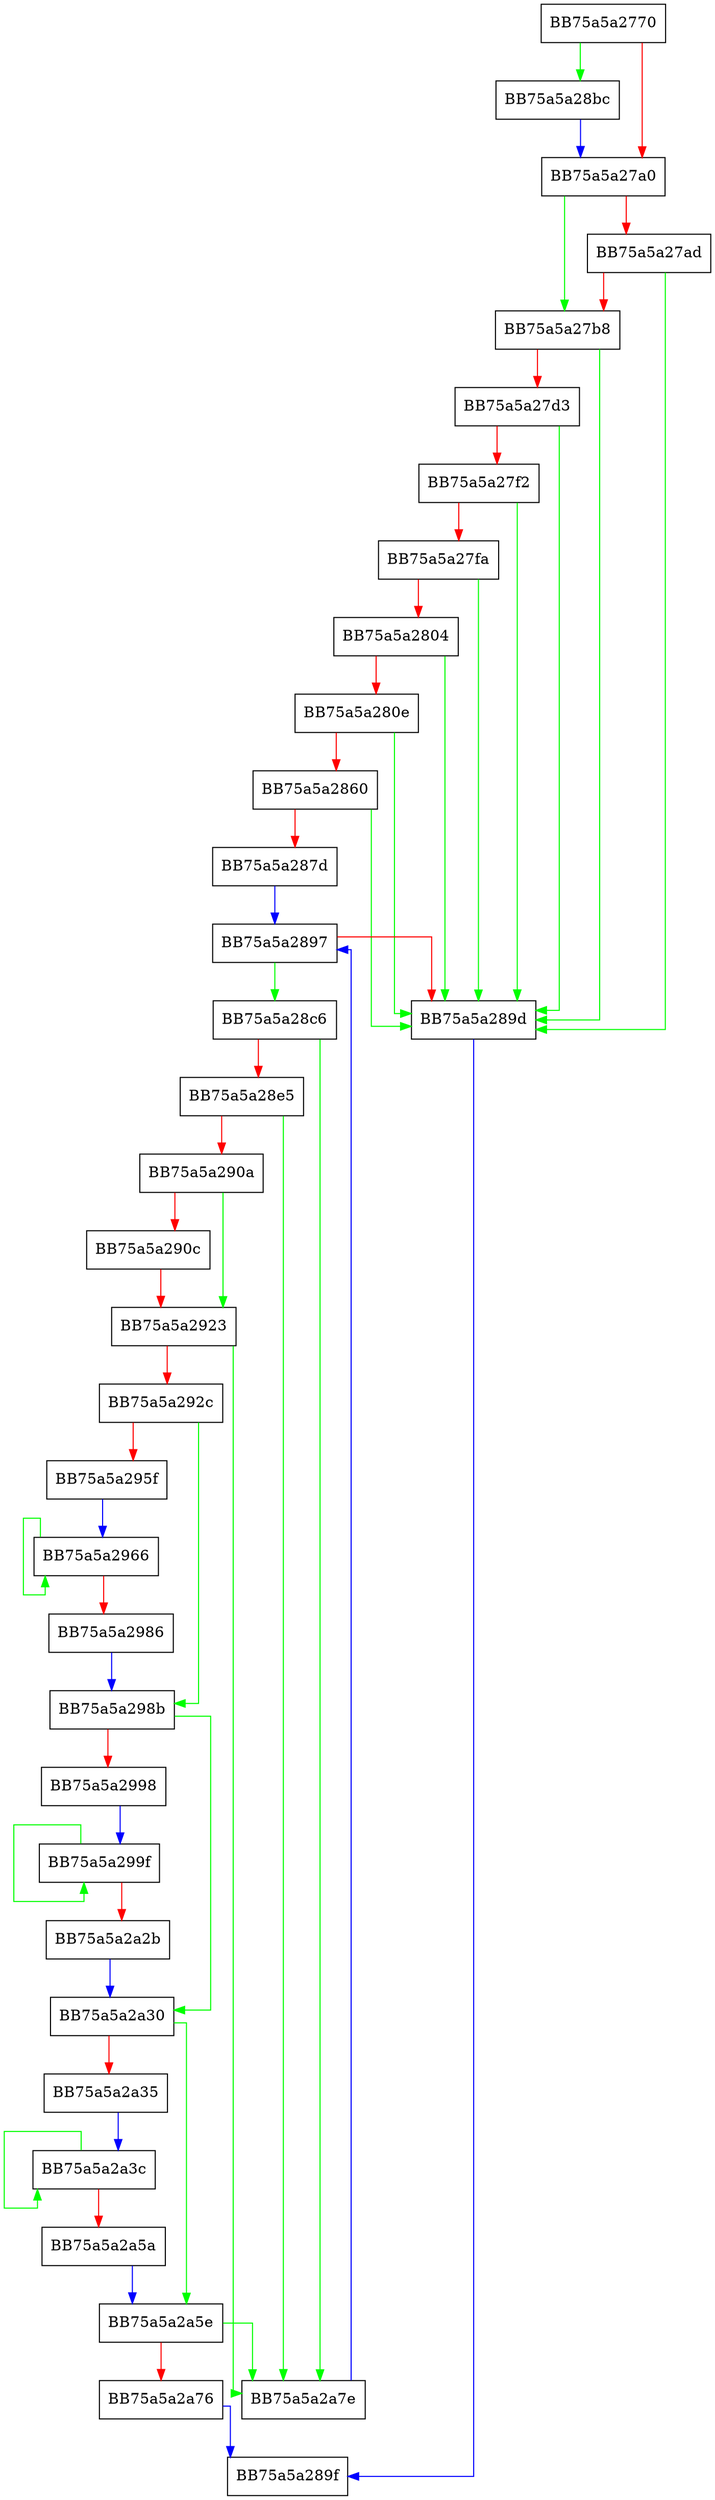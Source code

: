digraph word2_scan {
  node [shape="box"];
  graph [splines=ortho];
  BB75a5a2770 -> BB75a5a28bc [color="green"];
  BB75a5a2770 -> BB75a5a27a0 [color="red"];
  BB75a5a27a0 -> BB75a5a27b8 [color="green"];
  BB75a5a27a0 -> BB75a5a27ad [color="red"];
  BB75a5a27ad -> BB75a5a289d [color="green"];
  BB75a5a27ad -> BB75a5a27b8 [color="red"];
  BB75a5a27b8 -> BB75a5a289d [color="green"];
  BB75a5a27b8 -> BB75a5a27d3 [color="red"];
  BB75a5a27d3 -> BB75a5a289d [color="green"];
  BB75a5a27d3 -> BB75a5a27f2 [color="red"];
  BB75a5a27f2 -> BB75a5a289d [color="green"];
  BB75a5a27f2 -> BB75a5a27fa [color="red"];
  BB75a5a27fa -> BB75a5a289d [color="green"];
  BB75a5a27fa -> BB75a5a2804 [color="red"];
  BB75a5a2804 -> BB75a5a289d [color="green"];
  BB75a5a2804 -> BB75a5a280e [color="red"];
  BB75a5a280e -> BB75a5a289d [color="green"];
  BB75a5a280e -> BB75a5a2860 [color="red"];
  BB75a5a2860 -> BB75a5a289d [color="green"];
  BB75a5a2860 -> BB75a5a287d [color="red"];
  BB75a5a287d -> BB75a5a2897 [color="blue"];
  BB75a5a2897 -> BB75a5a28c6 [color="green"];
  BB75a5a2897 -> BB75a5a289d [color="red"];
  BB75a5a289d -> BB75a5a289f [color="blue"];
  BB75a5a28bc -> BB75a5a27a0 [color="blue"];
  BB75a5a28c6 -> BB75a5a2a7e [color="green"];
  BB75a5a28c6 -> BB75a5a28e5 [color="red"];
  BB75a5a28e5 -> BB75a5a2a7e [color="green"];
  BB75a5a28e5 -> BB75a5a290a [color="red"];
  BB75a5a290a -> BB75a5a2923 [color="green"];
  BB75a5a290a -> BB75a5a290c [color="red"];
  BB75a5a290c -> BB75a5a2923 [color="red"];
  BB75a5a2923 -> BB75a5a2a7e [color="green"];
  BB75a5a2923 -> BB75a5a292c [color="red"];
  BB75a5a292c -> BB75a5a298b [color="green"];
  BB75a5a292c -> BB75a5a295f [color="red"];
  BB75a5a295f -> BB75a5a2966 [color="blue"];
  BB75a5a2966 -> BB75a5a2966 [color="green"];
  BB75a5a2966 -> BB75a5a2986 [color="red"];
  BB75a5a2986 -> BB75a5a298b [color="blue"];
  BB75a5a298b -> BB75a5a2a30 [color="green"];
  BB75a5a298b -> BB75a5a2998 [color="red"];
  BB75a5a2998 -> BB75a5a299f [color="blue"];
  BB75a5a299f -> BB75a5a299f [color="green"];
  BB75a5a299f -> BB75a5a2a2b [color="red"];
  BB75a5a2a2b -> BB75a5a2a30 [color="blue"];
  BB75a5a2a30 -> BB75a5a2a5e [color="green"];
  BB75a5a2a30 -> BB75a5a2a35 [color="red"];
  BB75a5a2a35 -> BB75a5a2a3c [color="blue"];
  BB75a5a2a3c -> BB75a5a2a3c [color="green"];
  BB75a5a2a3c -> BB75a5a2a5a [color="red"];
  BB75a5a2a5a -> BB75a5a2a5e [color="blue"];
  BB75a5a2a5e -> BB75a5a2a7e [color="green"];
  BB75a5a2a5e -> BB75a5a2a76 [color="red"];
  BB75a5a2a76 -> BB75a5a289f [color="blue"];
  BB75a5a2a7e -> BB75a5a2897 [color="blue"];
}